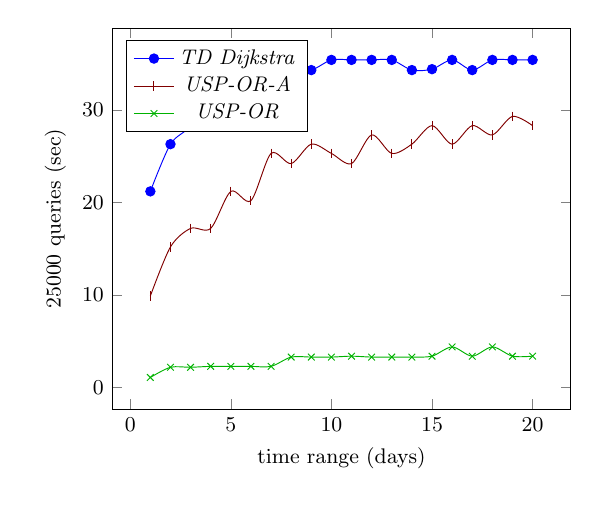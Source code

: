 \tikzstyle{textstyle}=[font=\fontsize{9}{9}\selectfont]
\begin{tikzpicture}[textstyle, scale=0.85]
    \begin{axis}[
        xlabel={time range (days)},
        ylabel={$25000$ queries (sec)},
		legend pos=north west
        ]
        
    \addplot[smooth,mark=*,color=blue, solid] plot coordinates {
		(1,21.2)
		(2,26.3)
		(3,28.3)
		(4,32.3)
		(5,30.3)
		(6,32.3)
		(7,32.3)
		(8,34.3)
		(9,34.3)
		(10,35.4)
		(11,35.4)
		(12,35.4)
		(13,35.4)
		(14,34.3)
		(15,34.4)
		(16,35.4)
		(17,34.3)
		(18,35.4)
		(19,35.4)
		(20,35.4)
    };
    \addlegendentry{\textit{TD Dijkstra}}
    
    \addplot[smooth,mark=|,color=black!50!red, solid] plot coordinates {
		(1,9.9)
		(2,15.2)
		(3,17.2)
		(4,17.2)
		(5,21.2)
		(6,20.2)
		(7,25.3)
		(8,24.2)
		(9,26.3)
		(10,25.3)
		(11,24.2)
		(12,27.3)
		(13,25.3)
		(14,26.3)
		(15,28.3)
		(16,26.3)
		(17,28.3)
		(18,27.3)
		(19,29.3)
		(20,28.3)
    };
    \addlegendentry{\textit{USP-OR-A}}
    
    \addplot[smooth,mark=x,color=green!70!black, solid] plot coordinates {
		(1,1.1)
		(2,2.2)
		(3,2.2)
		(4,2.3)
		(5,2.3)
		(6,2.3)
		(7,2.3)
		(8,3.3)
		(9,3.3)
		(10,3.3)
		(11,3.4)
		(12,3.3)
		(13,3.3)
		(14,3.3)
		(15,3.4)
		(16,4.4)
		(17,3.4)
		(18,4.4)
		(19,3.4)
		(20,3.4)
    };
    \addlegendentry{\textit{USP-OR}}
    
    \end{axis}
\end{tikzpicture}
